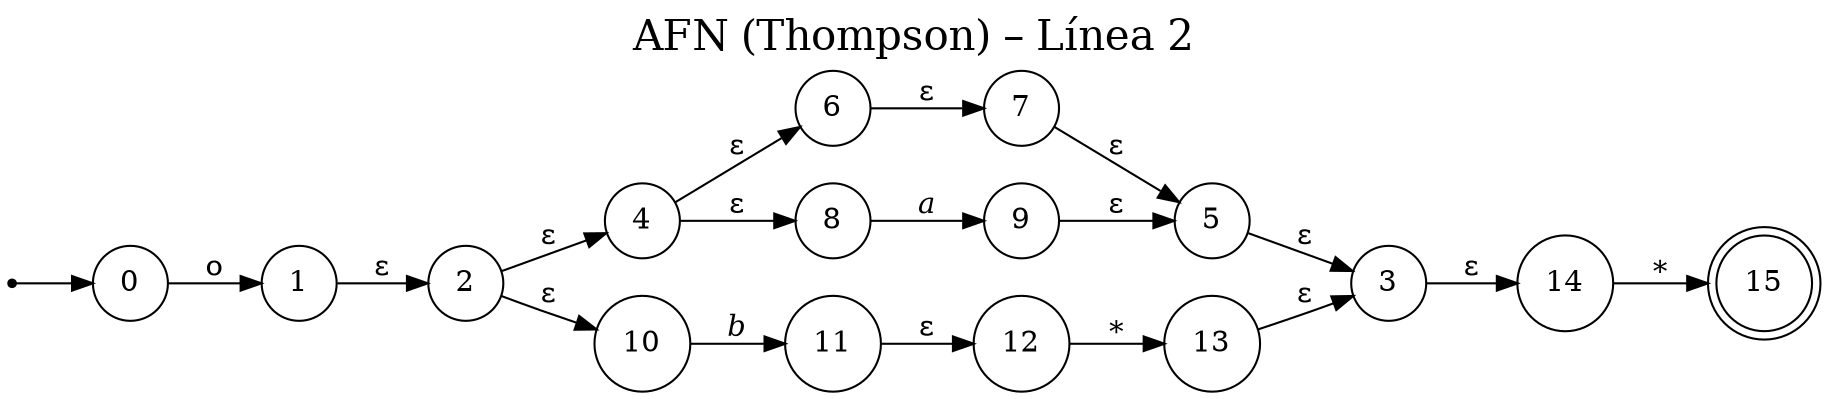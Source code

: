 digraph AFN {
  rankdir=LR;
  labelloc="t"; label="AFN (Thompson) – Línea 2"; fontsize=20;
  0 [shape=circle, label="0"];
  1 [shape=circle, label="1"];
  2 [shape=circle, label="2"];
  3 [shape=circle, label="3"];
  4 [shape=circle, label="4"];
  5 [shape=circle, label="5"];
  6 [shape=circle, label="6"];
  7 [shape=circle, label="7"];
  8 [shape=circle, label="8"];
  9 [shape=circle, label="9"];
  10 [shape=circle, label="10"];
  11 [shape=circle, label="11"];
  12 [shape=circle, label="12"];
  13 [shape=circle, label="13"];
  14 [shape=circle, label="14"];
  15 [shape=doublecircle, label="15"];
  start [shape=point, label=""];
  start -> 0;
  0 -> 1 [label="o"];
  1 -> 2 [label="ε"];
  2 -> 4 [label="ε"];
  2 -> 10 [label="ε"];
  3 -> 14 [label="ε"];
  4 -> 6 [label="ε"];
  4 -> 8 [label="ε"];
  5 -> 3 [label="ε"];
  6 -> 7 [label="ε"];
  7 -> 5 [label="ε"];
  8 -> 9 [label="𝑎"];
  9 -> 5 [label="ε"];
  10 -> 11 [label="𝑏"];
  11 -> 12 [label="ε"];
  12 -> 13 [label="∗"];
  13 -> 3 [label="ε"];
  14 -> 15 [label="∗"];
}